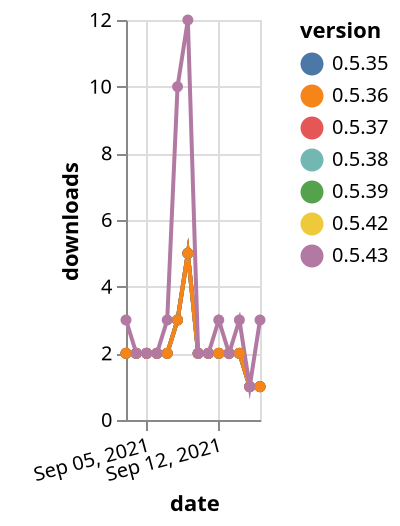 {"$schema": "https://vega.github.io/schema/vega-lite/v5.json", "description": "A simple bar chart with embedded data.", "data": {"values": [{"date": "2021-09-03", "total": 1382, "delta": 2, "version": "0.5.39"}, {"date": "2021-09-04", "total": 1384, "delta": 2, "version": "0.5.39"}, {"date": "2021-09-05", "total": 1386, "delta": 2, "version": "0.5.39"}, {"date": "2021-09-06", "total": 1388, "delta": 2, "version": "0.5.39"}, {"date": "2021-09-07", "total": 1390, "delta": 2, "version": "0.5.39"}, {"date": "2021-09-08", "total": 1393, "delta": 3, "version": "0.5.39"}, {"date": "2021-09-09", "total": 1398, "delta": 5, "version": "0.5.39"}, {"date": "2021-09-10", "total": 1400, "delta": 2, "version": "0.5.39"}, {"date": "2021-09-11", "total": 1402, "delta": 2, "version": "0.5.39"}, {"date": "2021-09-12", "total": 1404, "delta": 2, "version": "0.5.39"}, {"date": "2021-09-13", "total": 1406, "delta": 2, "version": "0.5.39"}, {"date": "2021-09-14", "total": 1408, "delta": 2, "version": "0.5.39"}, {"date": "2021-09-15", "total": 1409, "delta": 1, "version": "0.5.39"}, {"date": "2021-09-16", "total": 1410, "delta": 1, "version": "0.5.39"}, {"date": "2021-09-03", "total": 1402, "delta": 2, "version": "0.5.38"}, {"date": "2021-09-04", "total": 1404, "delta": 2, "version": "0.5.38"}, {"date": "2021-09-05", "total": 1406, "delta": 2, "version": "0.5.38"}, {"date": "2021-09-06", "total": 1408, "delta": 2, "version": "0.5.38"}, {"date": "2021-09-07", "total": 1410, "delta": 2, "version": "0.5.38"}, {"date": "2021-09-08", "total": 1413, "delta": 3, "version": "0.5.38"}, {"date": "2021-09-09", "total": 1418, "delta": 5, "version": "0.5.38"}, {"date": "2021-09-10", "total": 1420, "delta": 2, "version": "0.5.38"}, {"date": "2021-09-11", "total": 1422, "delta": 2, "version": "0.5.38"}, {"date": "2021-09-12", "total": 1424, "delta": 2, "version": "0.5.38"}, {"date": "2021-09-13", "total": 1426, "delta": 2, "version": "0.5.38"}, {"date": "2021-09-14", "total": 1428, "delta": 2, "version": "0.5.38"}, {"date": "2021-09-15", "total": 1429, "delta": 1, "version": "0.5.38"}, {"date": "2021-09-16", "total": 1430, "delta": 1, "version": "0.5.38"}, {"date": "2021-09-03", "total": 1359, "delta": 2, "version": "0.5.42"}, {"date": "2021-09-04", "total": 1361, "delta": 2, "version": "0.5.42"}, {"date": "2021-09-05", "total": 1363, "delta": 2, "version": "0.5.42"}, {"date": "2021-09-06", "total": 1365, "delta": 2, "version": "0.5.42"}, {"date": "2021-09-07", "total": 1367, "delta": 2, "version": "0.5.42"}, {"date": "2021-09-08", "total": 1370, "delta": 3, "version": "0.5.42"}, {"date": "2021-09-09", "total": 1375, "delta": 5, "version": "0.5.42"}, {"date": "2021-09-10", "total": 1377, "delta": 2, "version": "0.5.42"}, {"date": "2021-09-11", "total": 1379, "delta": 2, "version": "0.5.42"}, {"date": "2021-09-12", "total": 1381, "delta": 2, "version": "0.5.42"}, {"date": "2021-09-13", "total": 1383, "delta": 2, "version": "0.5.42"}, {"date": "2021-09-14", "total": 1385, "delta": 2, "version": "0.5.42"}, {"date": "2021-09-15", "total": 1386, "delta": 1, "version": "0.5.42"}, {"date": "2021-09-16", "total": 1387, "delta": 1, "version": "0.5.42"}, {"date": "2021-09-03", "total": 1398, "delta": 2, "version": "0.5.37"}, {"date": "2021-09-04", "total": 1400, "delta": 2, "version": "0.5.37"}, {"date": "2021-09-05", "total": 1402, "delta": 2, "version": "0.5.37"}, {"date": "2021-09-06", "total": 1404, "delta": 2, "version": "0.5.37"}, {"date": "2021-09-07", "total": 1406, "delta": 2, "version": "0.5.37"}, {"date": "2021-09-08", "total": 1409, "delta": 3, "version": "0.5.37"}, {"date": "2021-09-09", "total": 1414, "delta": 5, "version": "0.5.37"}, {"date": "2021-09-10", "total": 1416, "delta": 2, "version": "0.5.37"}, {"date": "2021-09-11", "total": 1418, "delta": 2, "version": "0.5.37"}, {"date": "2021-09-12", "total": 1420, "delta": 2, "version": "0.5.37"}, {"date": "2021-09-13", "total": 1422, "delta": 2, "version": "0.5.37"}, {"date": "2021-09-14", "total": 1424, "delta": 2, "version": "0.5.37"}, {"date": "2021-09-15", "total": 1425, "delta": 1, "version": "0.5.37"}, {"date": "2021-09-16", "total": 1426, "delta": 1, "version": "0.5.37"}, {"date": "2021-09-03", "total": 1415, "delta": 2, "version": "0.5.35"}, {"date": "2021-09-04", "total": 1417, "delta": 2, "version": "0.5.35"}, {"date": "2021-09-05", "total": 1419, "delta": 2, "version": "0.5.35"}, {"date": "2021-09-06", "total": 1421, "delta": 2, "version": "0.5.35"}, {"date": "2021-09-07", "total": 1423, "delta": 2, "version": "0.5.35"}, {"date": "2021-09-08", "total": 1426, "delta": 3, "version": "0.5.35"}, {"date": "2021-09-09", "total": 1431, "delta": 5, "version": "0.5.35"}, {"date": "2021-09-10", "total": 1433, "delta": 2, "version": "0.5.35"}, {"date": "2021-09-11", "total": 1435, "delta": 2, "version": "0.5.35"}, {"date": "2021-09-12", "total": 1437, "delta": 2, "version": "0.5.35"}, {"date": "2021-09-13", "total": 1439, "delta": 2, "version": "0.5.35"}, {"date": "2021-09-14", "total": 1441, "delta": 2, "version": "0.5.35"}, {"date": "2021-09-15", "total": 1442, "delta": 1, "version": "0.5.35"}, {"date": "2021-09-16", "total": 1443, "delta": 1, "version": "0.5.35"}, {"date": "2021-09-03", "total": 1410, "delta": 2, "version": "0.5.36"}, {"date": "2021-09-04", "total": 1412, "delta": 2, "version": "0.5.36"}, {"date": "2021-09-05", "total": 1414, "delta": 2, "version": "0.5.36"}, {"date": "2021-09-06", "total": 1416, "delta": 2, "version": "0.5.36"}, {"date": "2021-09-07", "total": 1418, "delta": 2, "version": "0.5.36"}, {"date": "2021-09-08", "total": 1421, "delta": 3, "version": "0.5.36"}, {"date": "2021-09-09", "total": 1426, "delta": 5, "version": "0.5.36"}, {"date": "2021-09-10", "total": 1428, "delta": 2, "version": "0.5.36"}, {"date": "2021-09-11", "total": 1430, "delta": 2, "version": "0.5.36"}, {"date": "2021-09-12", "total": 1432, "delta": 2, "version": "0.5.36"}, {"date": "2021-09-13", "total": 1434, "delta": 2, "version": "0.5.36"}, {"date": "2021-09-14", "total": 1436, "delta": 2, "version": "0.5.36"}, {"date": "2021-09-15", "total": 1437, "delta": 1, "version": "0.5.36"}, {"date": "2021-09-16", "total": 1438, "delta": 1, "version": "0.5.36"}, {"date": "2021-09-03", "total": 1445, "delta": 3, "version": "0.5.43"}, {"date": "2021-09-04", "total": 1447, "delta": 2, "version": "0.5.43"}, {"date": "2021-09-05", "total": 1449, "delta": 2, "version": "0.5.43"}, {"date": "2021-09-06", "total": 1451, "delta": 2, "version": "0.5.43"}, {"date": "2021-09-07", "total": 1454, "delta": 3, "version": "0.5.43"}, {"date": "2021-09-08", "total": 1464, "delta": 10, "version": "0.5.43"}, {"date": "2021-09-09", "total": 1476, "delta": 12, "version": "0.5.43"}, {"date": "2021-09-10", "total": 1478, "delta": 2, "version": "0.5.43"}, {"date": "2021-09-11", "total": 1480, "delta": 2, "version": "0.5.43"}, {"date": "2021-09-12", "total": 1483, "delta": 3, "version": "0.5.43"}, {"date": "2021-09-13", "total": 1485, "delta": 2, "version": "0.5.43"}, {"date": "2021-09-14", "total": 1488, "delta": 3, "version": "0.5.43"}, {"date": "2021-09-15", "total": 1489, "delta": 1, "version": "0.5.43"}, {"date": "2021-09-16", "total": 1492, "delta": 3, "version": "0.5.43"}]}, "width": "container", "mark": {"type": "line", "point": {"filled": true}}, "encoding": {"x": {"field": "date", "type": "temporal", "timeUnit": "yearmonthdate", "title": "date", "axis": {"labelAngle": -15}}, "y": {"field": "delta", "type": "quantitative", "title": "downloads"}, "color": {"field": "version", "type": "nominal"}, "tooltip": {"field": "delta"}}}